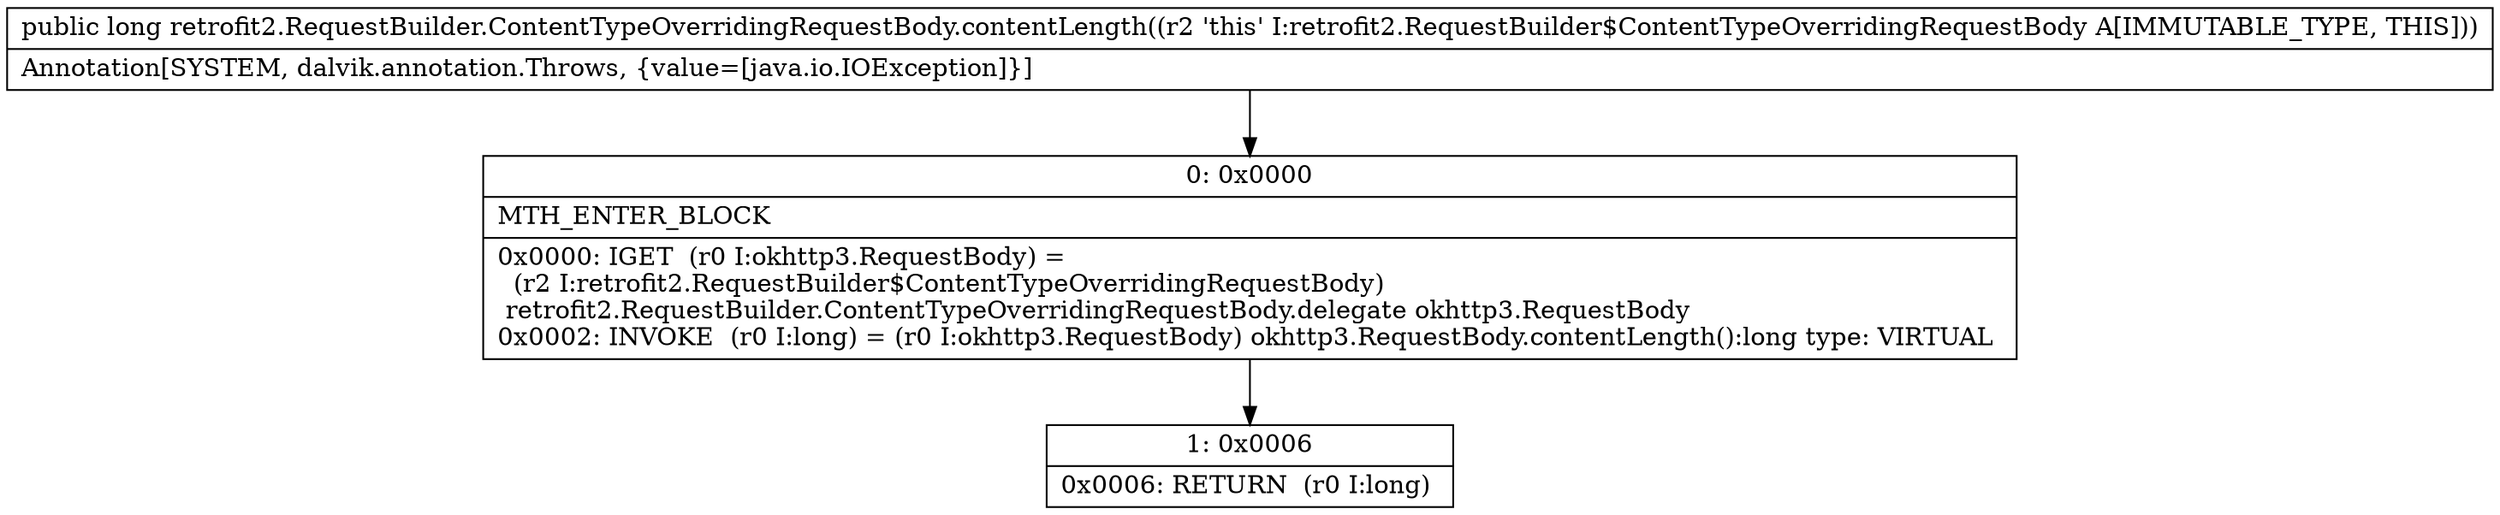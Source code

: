 digraph "CFG forretrofit2.RequestBuilder.ContentTypeOverridingRequestBody.contentLength()J" {
Node_0 [shape=record,label="{0\:\ 0x0000|MTH_ENTER_BLOCK\l|0x0000: IGET  (r0 I:okhttp3.RequestBody) = \l  (r2 I:retrofit2.RequestBuilder$ContentTypeOverridingRequestBody)\l retrofit2.RequestBuilder.ContentTypeOverridingRequestBody.delegate okhttp3.RequestBody \l0x0002: INVOKE  (r0 I:long) = (r0 I:okhttp3.RequestBody) okhttp3.RequestBody.contentLength():long type: VIRTUAL \l}"];
Node_1 [shape=record,label="{1\:\ 0x0006|0x0006: RETURN  (r0 I:long) \l}"];
MethodNode[shape=record,label="{public long retrofit2.RequestBuilder.ContentTypeOverridingRequestBody.contentLength((r2 'this' I:retrofit2.RequestBuilder$ContentTypeOverridingRequestBody A[IMMUTABLE_TYPE, THIS]))  | Annotation[SYSTEM, dalvik.annotation.Throws, \{value=[java.io.IOException]\}]\l}"];
MethodNode -> Node_0;
Node_0 -> Node_1;
}

